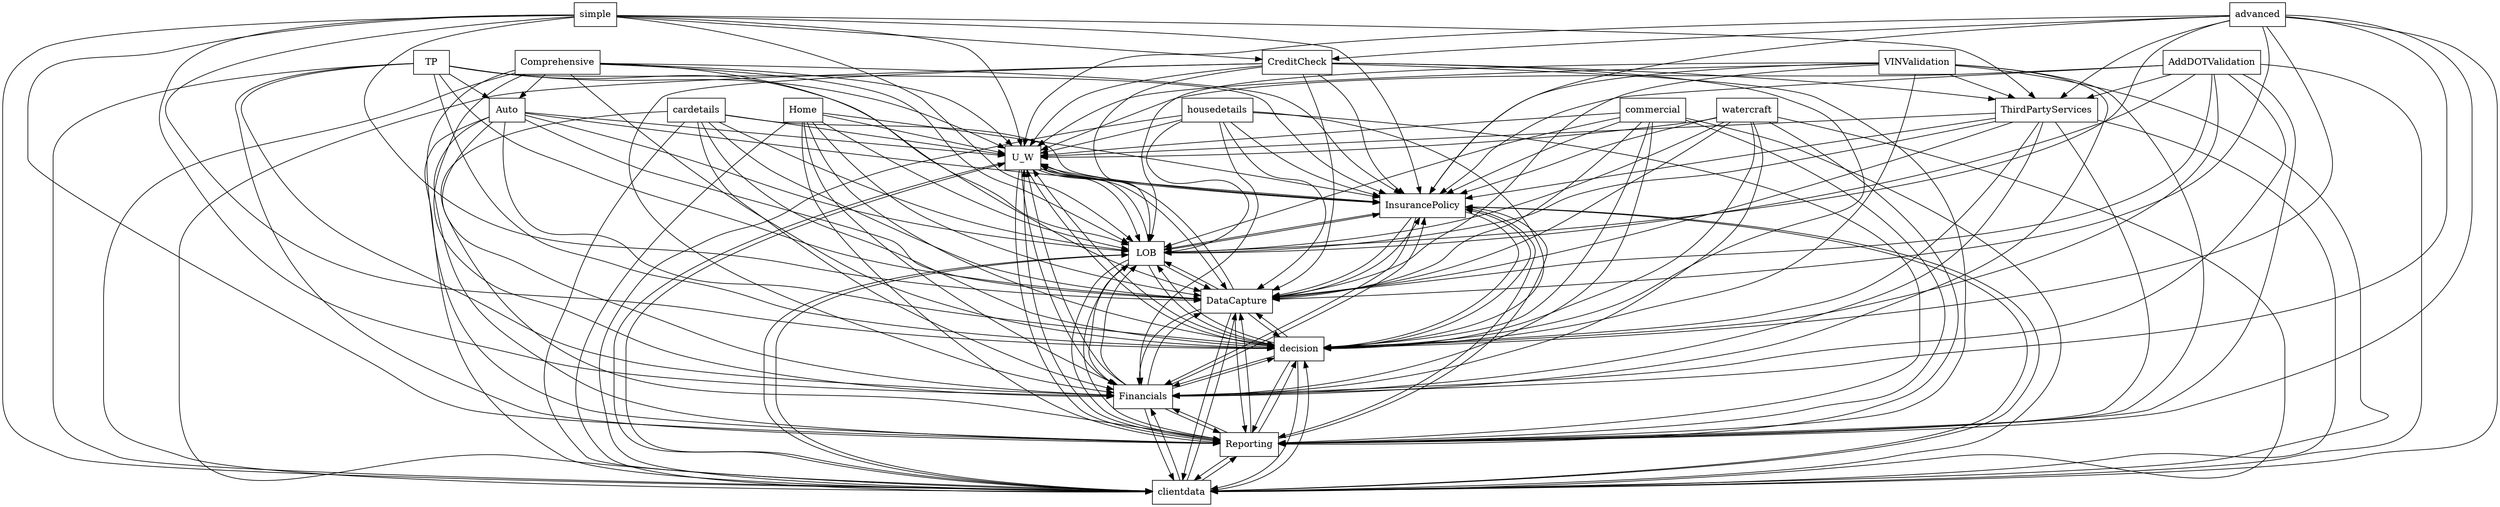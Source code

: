 digraph{
graph [rankdir=TB];
node [shape=box];
edge [arrowhead=normal];
0[label="Home",]
1[label="U_W",]
2[label="ThirdPartyServices",]
3[label="InsurancePolicy",]
4[label="simple",]
5[label="Comprehensive",]
6[label="clientdata",]
7[label="Reporting",]
8[label="CreditCheck",]
9[label="Financials",]
10[label="housedetails",]
11[label="decision",]
12[label="DataCapture",]
13[label="TP",]
14[label="LOB",]
15[label="watercraft",]
16[label="Auto",]
17[label="advanced",]
18[label="cardetails",]
19[label="VINValidation",]
20[label="commercial",]
21[label="AddDOTValidation",]
0->1[label="",]
0->3[label="",]
0->6[label="",]
0->7[label="",]
0->9[label="",]
0->11[label="",]
0->12[label="",]
0->14[label="",]
1->3[label="",]
1->6[label="",]
1->7[label="",]
1->9[label="",]
1->11[label="",]
1->12[label="",]
1->14[label="",]
2->1[label="",]
2->3[label="",]
2->6[label="",]
2->7[label="",]
2->9[label="",]
2->11[label="",]
2->12[label="",]
2->14[label="",]
3->1[label="",]
3->6[label="",]
3->7[label="",]
3->9[label="",]
3->11[label="",]
3->12[label="",]
3->14[label="",]
4->1[label="",]
4->2[label="",]
4->3[label="",]
4->6[label="",]
4->7[label="",]
4->8[label="",]
4->9[label="",]
4->11[label="",]
4->12[label="",]
4->14[label="",]
5->1[label="",]
5->3[label="",]
5->6[label="",]
5->7[label="",]
5->9[label="",]
5->11[label="",]
5->12[label="",]
5->14[label="",]
5->16[label="",]
6->1[label="",]
6->3[label="",]
6->7[label="",]
6->9[label="",]
6->11[label="",]
6->12[label="",]
6->14[label="",]
7->1[label="",]
7->3[label="",]
7->6[label="",]
7->9[label="",]
7->11[label="",]
7->12[label="",]
7->14[label="",]
8->1[label="",]
8->2[label="",]
8->3[label="",]
8->6[label="",]
8->7[label="",]
8->9[label="",]
8->11[label="",]
8->12[label="",]
8->14[label="",]
9->1[label="",]
9->3[label="",]
9->6[label="",]
9->7[label="",]
9->11[label="",]
9->12[label="",]
9->14[label="",]
10->1[label="",]
10->3[label="",]
10->6[label="",]
10->7[label="",]
10->9[label="",]
10->11[label="",]
10->12[label="",]
10->14[label="",]
11->1[label="",]
11->3[label="",]
11->6[label="",]
11->7[label="",]
11->9[label="",]
11->12[label="",]
11->14[label="",]
12->1[label="",]
12->3[label="",]
12->6[label="",]
12->7[label="",]
12->9[label="",]
12->11[label="",]
12->14[label="",]
13->1[label="",]
13->3[label="",]
13->6[label="",]
13->7[label="",]
13->9[label="",]
13->11[label="",]
13->12[label="",]
13->14[label="",]
13->16[label="",]
14->1[label="",]
14->3[label="",]
14->6[label="",]
14->7[label="",]
14->9[label="",]
14->11[label="",]
14->12[label="",]
15->1[label="",]
15->3[label="",]
15->6[label="",]
15->7[label="",]
15->9[label="",]
15->11[label="",]
15->12[label="",]
15->14[label="",]
16->1[label="",]
16->3[label="",]
16->6[label="",]
16->7[label="",]
16->9[label="",]
16->11[label="",]
16->12[label="",]
16->14[label="",]
17->1[label="",]
17->2[label="",]
17->3[label="",]
17->6[label="",]
17->7[label="",]
17->8[label="",]
17->9[label="",]
17->11[label="",]
17->12[label="",]
17->14[label="",]
18->1[label="",]
18->3[label="",]
18->6[label="",]
18->7[label="",]
18->9[label="",]
18->11[label="",]
18->12[label="",]
18->14[label="",]
19->1[label="",]
19->2[label="",]
19->3[label="",]
19->6[label="",]
19->7[label="",]
19->9[label="",]
19->11[label="",]
19->12[label="",]
19->14[label="",]
20->1[label="",]
20->3[label="",]
20->6[label="",]
20->7[label="",]
20->9[label="",]
20->11[label="",]
20->12[label="",]
20->14[label="",]
21->1[label="",]
21->2[label="",]
21->3[label="",]
21->6[label="",]
21->7[label="",]
21->9[label="",]
21->11[label="",]
21->12[label="",]
21->14[label="",]
}
